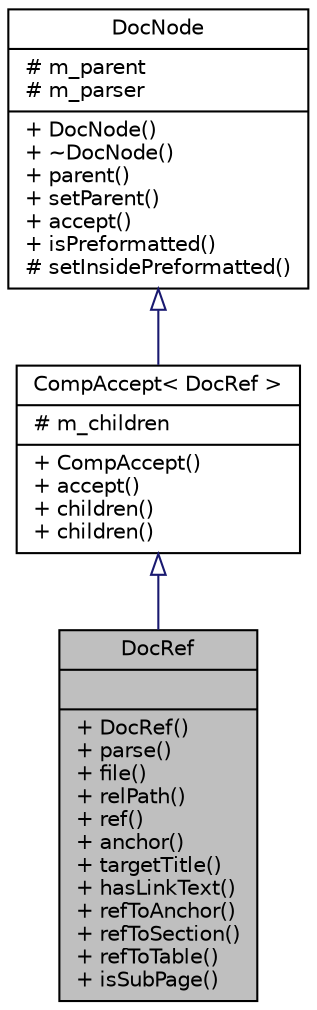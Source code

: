 digraph "DocRef"
{
 // LATEX_PDF_SIZE
  edge [fontname="Helvetica",fontsize="10",labelfontname="Helvetica",labelfontsize="10"];
  node [fontname="Helvetica",fontsize="10",shape=record];
  Node1 [label="{DocRef\n||+ DocRef()\l+ parse()\l+ file()\l+ relPath()\l+ ref()\l+ anchor()\l+ targetTitle()\l+ hasLinkText()\l+ refToAnchor()\l+ refToSection()\l+ refToTable()\l+ isSubPage()\l}",height=0.2,width=0.4,color="black", fillcolor="grey75", style="filled", fontcolor="black",tooltip=" "];
  Node2 -> Node1 [dir="back",color="midnightblue",fontsize="10",style="solid",arrowtail="onormal"];
  Node2 [label="{CompAccept\< DocRef \>\n|# m_children\l|+ CompAccept()\l+ accept()\l+ children()\l+ children()\l}",height=0.2,width=0.4,color="black", fillcolor="white", style="filled",URL="$classCompAccept.html",tooltip=" "];
  Node3 -> Node2 [dir="back",color="midnightblue",fontsize="10",style="solid",arrowtail="onormal"];
  Node3 [label="{DocNode\n|# m_parent\l# m_parser\l|+ DocNode()\l+ ~DocNode()\l+ parent()\l+ setParent()\l+ accept()\l+ isPreformatted()\l# setInsidePreformatted()\l}",height=0.2,width=0.4,color="black", fillcolor="white", style="filled",URL="$classDocNode.html",tooltip=" "];
}

